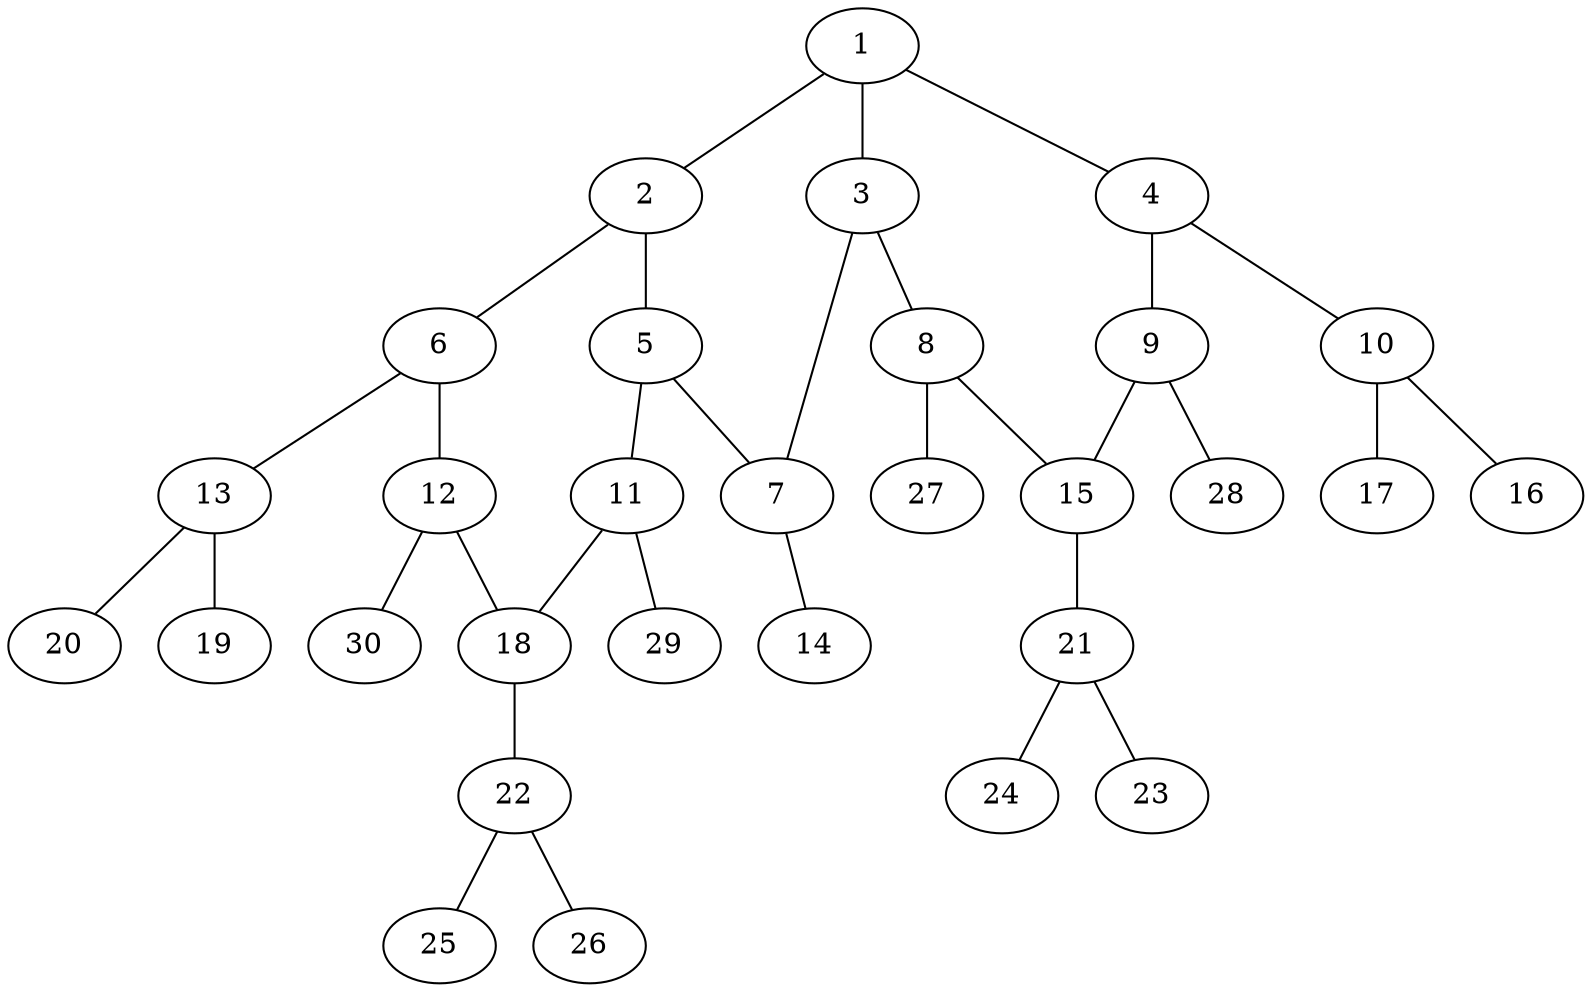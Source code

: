 graph molecule_2296 {
	1	 [chem=C];
	2	 [chem=C];
	1 -- 2	 [valence=1];
	3	 [chem=C];
	1 -- 3	 [valence=2];
	4	 [chem=C];
	1 -- 4	 [valence=1];
	5	 [chem=C];
	2 -- 5	 [valence=2];
	6	 [chem=C];
	2 -- 6	 [valence=1];
	7	 [chem=C];
	3 -- 7	 [valence=1];
	8	 [chem=C];
	3 -- 8	 [valence=1];
	9	 [chem=C];
	4 -- 9	 [valence=2];
	10	 [chem=N];
	4 -- 10	 [valence=1];
	5 -- 7	 [valence=1];
	11	 [chem=C];
	5 -- 11	 [valence=1];
	12	 [chem=C];
	6 -- 12	 [valence=2];
	13	 [chem=N];
	6 -- 13	 [valence=1];
	14	 [chem=O];
	7 -- 14	 [valence=2];
	15	 [chem=C];
	8 -- 15	 [valence=2];
	27	 [chem=H];
	8 -- 27	 [valence=1];
	9 -- 15	 [valence=1];
	28	 [chem=H];
	9 -- 28	 [valence=1];
	16	 [chem=O];
	10 -- 16	 [valence=2];
	17	 [chem=O];
	10 -- 17	 [valence=1];
	18	 [chem=C];
	11 -- 18	 [valence=2];
	29	 [chem=H];
	11 -- 29	 [valence=1];
	12 -- 18	 [valence=1];
	30	 [chem=H];
	12 -- 30	 [valence=1];
	19	 [chem=O];
	13 -- 19	 [valence=2];
	20	 [chem=O];
	13 -- 20	 [valence=1];
	21	 [chem=N];
	15 -- 21	 [valence=1];
	22	 [chem=N];
	18 -- 22	 [valence=1];
	23	 [chem=O];
	21 -- 23	 [valence=2];
	24	 [chem=O];
	21 -- 24	 [valence=1];
	25	 [chem=O];
	22 -- 25	 [valence=2];
	26	 [chem=O];
	22 -- 26	 [valence=1];
}
